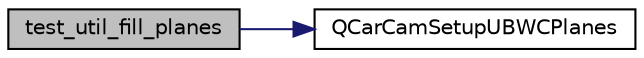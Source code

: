 digraph "test_util_fill_planes"
{
 // LATEX_PDF_SIZE
  edge [fontname="Helvetica",fontsize="10",labelfontname="Helvetica",labelfontsize="10"];
  node [fontname="Helvetica",fontsize="10",shape=record];
  rankdir="LR";
  Node1 [label="test_util_fill_planes",height=0.2,width=0.4,color="black", fillcolor="grey75", style="filled", fontcolor="black",tooltip=" "];
  Node1 -> Node2 [color="midnightblue",fontsize="10",style="solid"];
  Node2 [label="QCarCamSetupUBWCPlanes",height=0.2,width=0.4,color="black", fillcolor="white", style="filled",URL="$test__util__qnx_8cpp.html#aea2f37942345bca4b9bf4f8bd8f92bc7",tooltip=" "];
}
